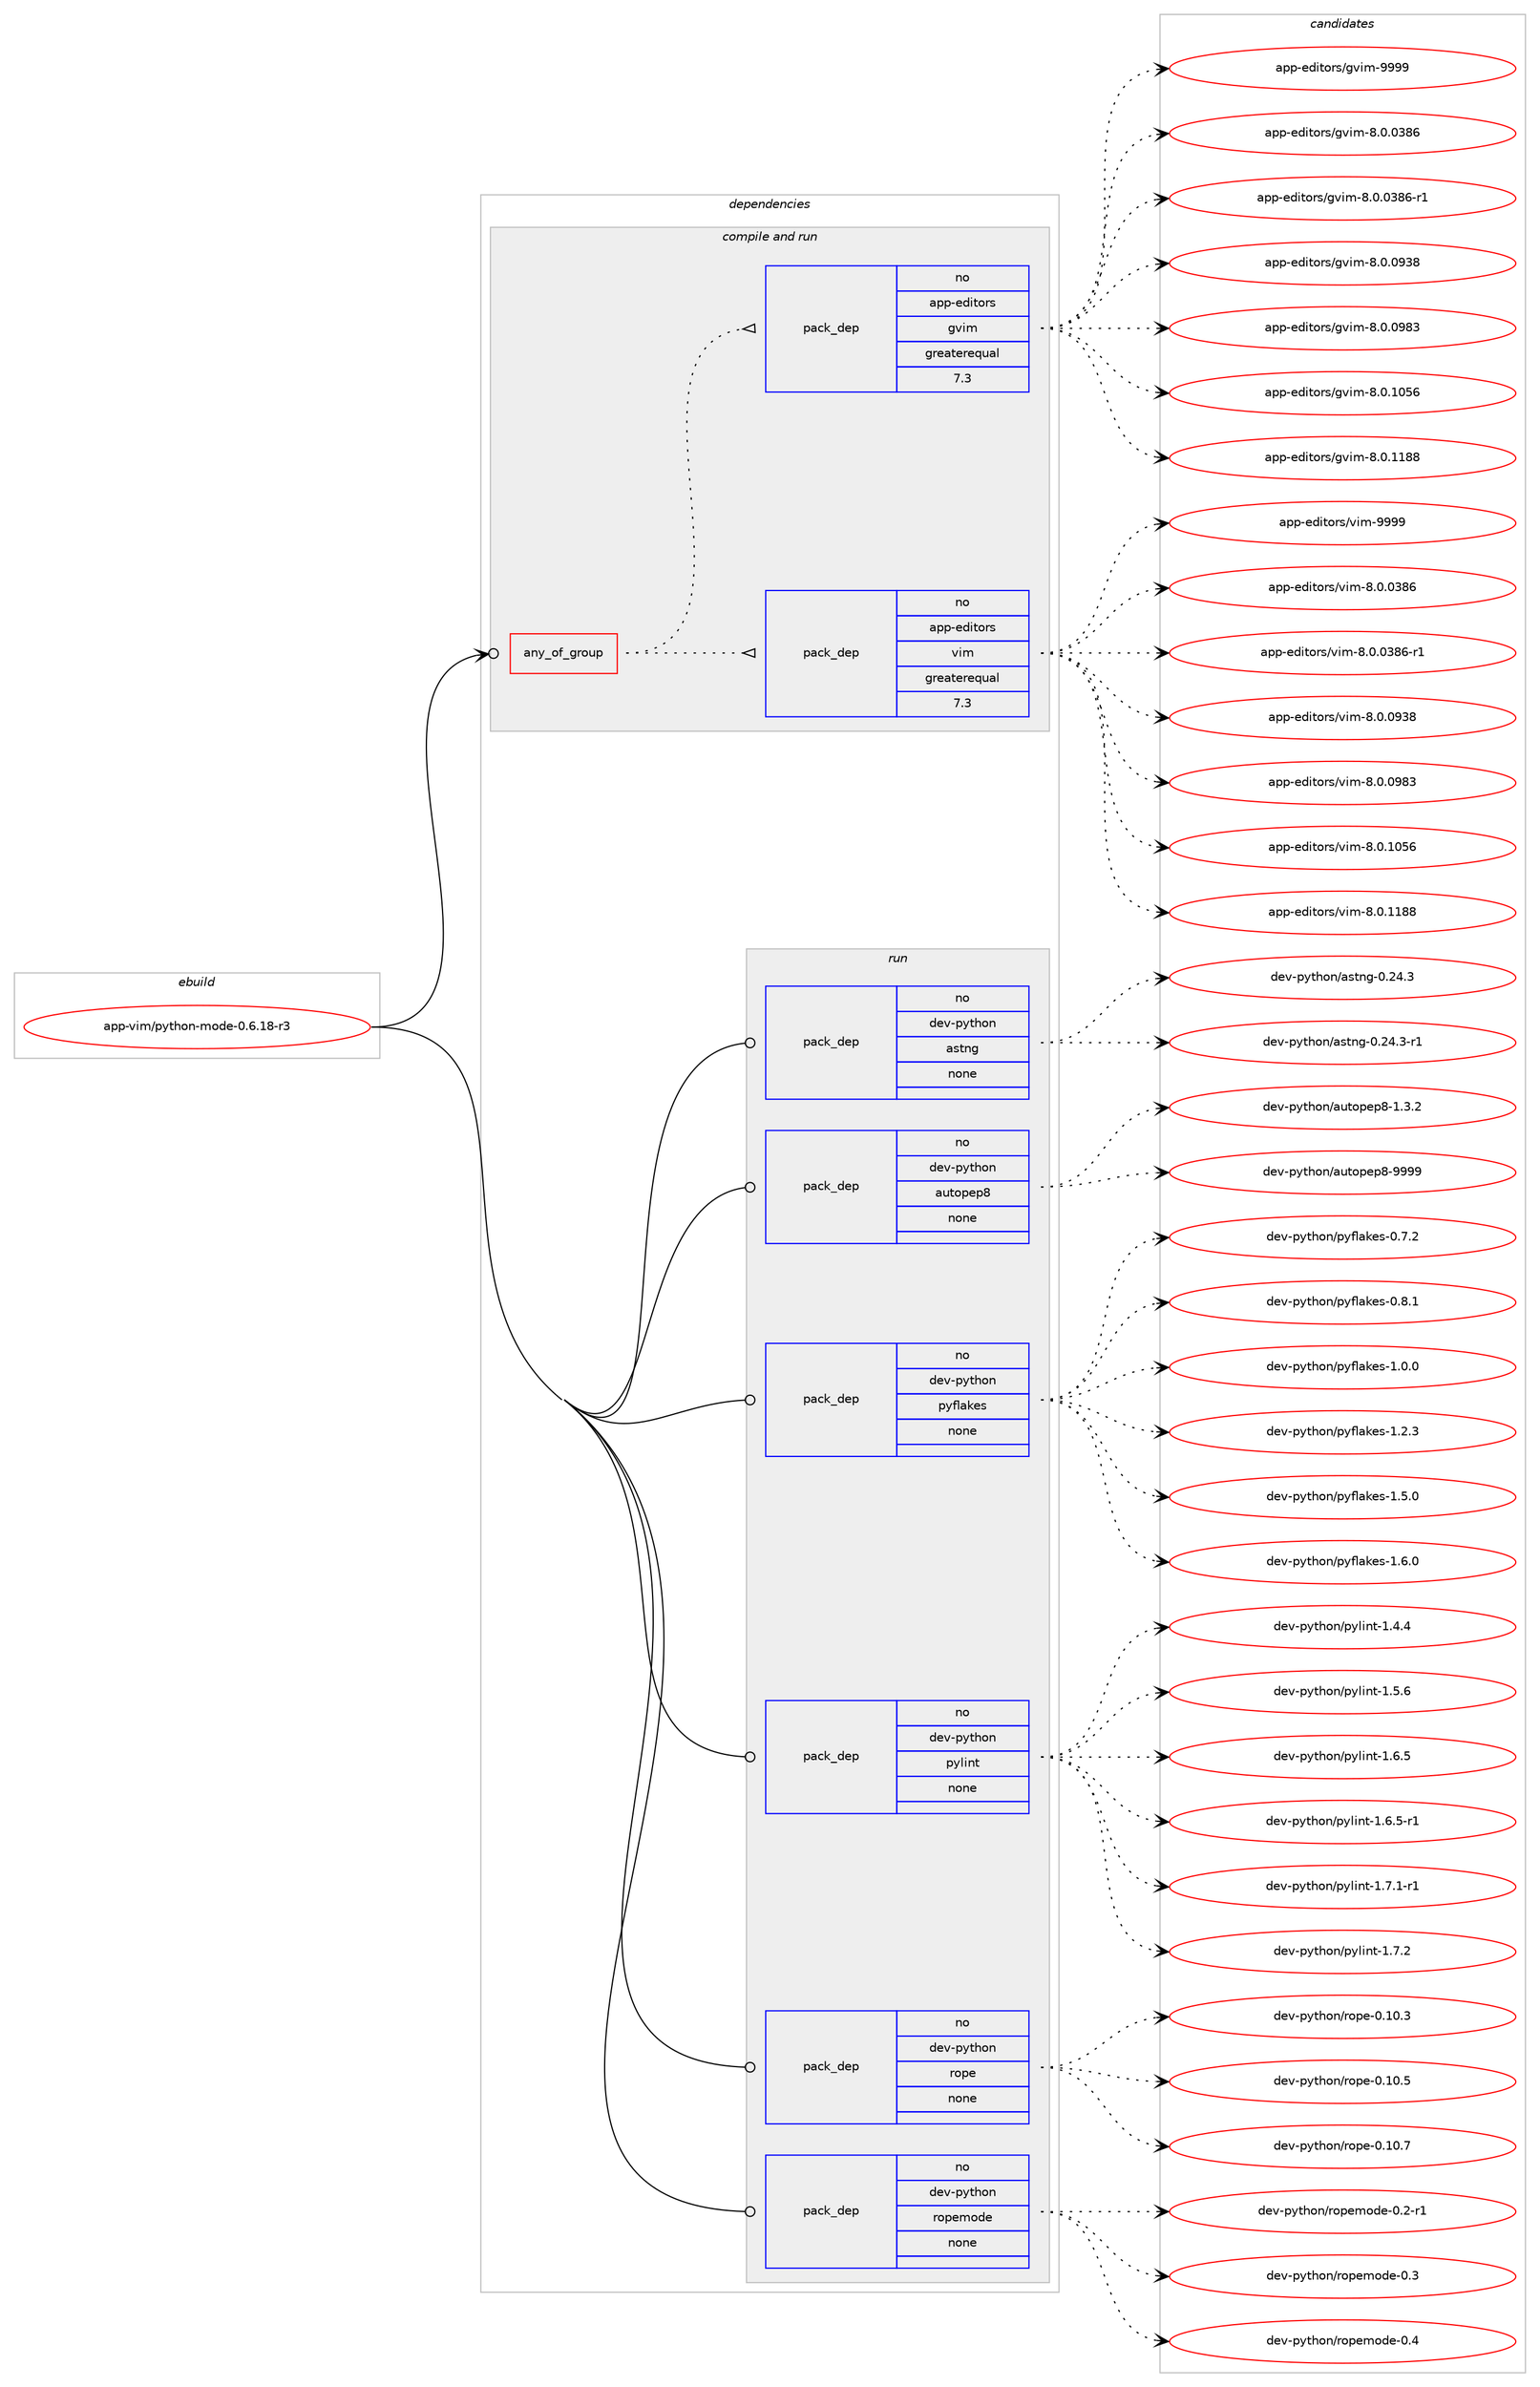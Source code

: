 digraph prolog {

# *************
# Graph options
# *************

newrank=true;
concentrate=true;
compound=true;
graph [rankdir=LR,fontname=Helvetica,fontsize=10,ranksep=1.5];#, ranksep=2.5, nodesep=0.2];
edge  [arrowhead=vee];
node  [fontname=Helvetica,fontsize=10];

# **********
# The ebuild
# **********

subgraph cluster_leftcol {
color=gray;
rank=same;
label=<<i>ebuild</i>>;
id [label="app-vim/python-mode-0.6.18-r3", color=red, width=4, href="../app-vim/python-mode-0.6.18-r3.svg"];
}

# ****************
# The dependencies
# ****************

subgraph cluster_midcol {
color=gray;
label=<<i>dependencies</i>>;
subgraph cluster_compile {
fillcolor="#eeeeee";
style=filled;
label=<<i>compile</i>>;
}
subgraph cluster_compileandrun {
fillcolor="#eeeeee";
style=filled;
label=<<i>compile and run</i>>;
subgraph any1297 {
dependency63352 [label=<<TABLE BORDER="0" CELLBORDER="1" CELLSPACING="0" CELLPADDING="4"><TR><TD CELLPADDING="10">any_of_group</TD></TR></TABLE>>, shape=none, color=red];subgraph pack46316 {
dependency63353 [label=<<TABLE BORDER="0" CELLBORDER="1" CELLSPACING="0" CELLPADDING="4" WIDTH="220"><TR><TD ROWSPAN="6" CELLPADDING="30">pack_dep</TD></TR><TR><TD WIDTH="110">no</TD></TR><TR><TD>app-editors</TD></TR><TR><TD>vim</TD></TR><TR><TD>greaterequal</TD></TR><TR><TD>7.3</TD></TR></TABLE>>, shape=none, color=blue];
}
dependency63352:e -> dependency63353:w [weight=20,style="dotted",arrowhead="oinv"];
subgraph pack46317 {
dependency63354 [label=<<TABLE BORDER="0" CELLBORDER="1" CELLSPACING="0" CELLPADDING="4" WIDTH="220"><TR><TD ROWSPAN="6" CELLPADDING="30">pack_dep</TD></TR><TR><TD WIDTH="110">no</TD></TR><TR><TD>app-editors</TD></TR><TR><TD>gvim</TD></TR><TR><TD>greaterequal</TD></TR><TR><TD>7.3</TD></TR></TABLE>>, shape=none, color=blue];
}
dependency63352:e -> dependency63354:w [weight=20,style="dotted",arrowhead="oinv"];
}
id:e -> dependency63352:w [weight=20,style="solid",arrowhead="odotvee"];
}
subgraph cluster_run {
fillcolor="#eeeeee";
style=filled;
label=<<i>run</i>>;
subgraph pack46318 {
dependency63355 [label=<<TABLE BORDER="0" CELLBORDER="1" CELLSPACING="0" CELLPADDING="4" WIDTH="220"><TR><TD ROWSPAN="6" CELLPADDING="30">pack_dep</TD></TR><TR><TD WIDTH="110">no</TD></TR><TR><TD>dev-python</TD></TR><TR><TD>astng</TD></TR><TR><TD>none</TD></TR><TR><TD></TD></TR></TABLE>>, shape=none, color=blue];
}
id:e -> dependency63355:w [weight=20,style="solid",arrowhead="odot"];
subgraph pack46319 {
dependency63356 [label=<<TABLE BORDER="0" CELLBORDER="1" CELLSPACING="0" CELLPADDING="4" WIDTH="220"><TR><TD ROWSPAN="6" CELLPADDING="30">pack_dep</TD></TR><TR><TD WIDTH="110">no</TD></TR><TR><TD>dev-python</TD></TR><TR><TD>autopep8</TD></TR><TR><TD>none</TD></TR><TR><TD></TD></TR></TABLE>>, shape=none, color=blue];
}
id:e -> dependency63356:w [weight=20,style="solid",arrowhead="odot"];
subgraph pack46320 {
dependency63357 [label=<<TABLE BORDER="0" CELLBORDER="1" CELLSPACING="0" CELLPADDING="4" WIDTH="220"><TR><TD ROWSPAN="6" CELLPADDING="30">pack_dep</TD></TR><TR><TD WIDTH="110">no</TD></TR><TR><TD>dev-python</TD></TR><TR><TD>pyflakes</TD></TR><TR><TD>none</TD></TR><TR><TD></TD></TR></TABLE>>, shape=none, color=blue];
}
id:e -> dependency63357:w [weight=20,style="solid",arrowhead="odot"];
subgraph pack46321 {
dependency63358 [label=<<TABLE BORDER="0" CELLBORDER="1" CELLSPACING="0" CELLPADDING="4" WIDTH="220"><TR><TD ROWSPAN="6" CELLPADDING="30">pack_dep</TD></TR><TR><TD WIDTH="110">no</TD></TR><TR><TD>dev-python</TD></TR><TR><TD>pylint</TD></TR><TR><TD>none</TD></TR><TR><TD></TD></TR></TABLE>>, shape=none, color=blue];
}
id:e -> dependency63358:w [weight=20,style="solid",arrowhead="odot"];
subgraph pack46322 {
dependency63359 [label=<<TABLE BORDER="0" CELLBORDER="1" CELLSPACING="0" CELLPADDING="4" WIDTH="220"><TR><TD ROWSPAN="6" CELLPADDING="30">pack_dep</TD></TR><TR><TD WIDTH="110">no</TD></TR><TR><TD>dev-python</TD></TR><TR><TD>rope</TD></TR><TR><TD>none</TD></TR><TR><TD></TD></TR></TABLE>>, shape=none, color=blue];
}
id:e -> dependency63359:w [weight=20,style="solid",arrowhead="odot"];
subgraph pack46323 {
dependency63360 [label=<<TABLE BORDER="0" CELLBORDER="1" CELLSPACING="0" CELLPADDING="4" WIDTH="220"><TR><TD ROWSPAN="6" CELLPADDING="30">pack_dep</TD></TR><TR><TD WIDTH="110">no</TD></TR><TR><TD>dev-python</TD></TR><TR><TD>ropemode</TD></TR><TR><TD>none</TD></TR><TR><TD></TD></TR></TABLE>>, shape=none, color=blue];
}
id:e -> dependency63360:w [weight=20,style="solid",arrowhead="odot"];
}
}

# **************
# The candidates
# **************

subgraph cluster_choices {
rank=same;
color=gray;
label=<<i>candidates</i>>;

subgraph choice46316 {
color=black;
nodesep=1;
choice971121124510110010511611111411547118105109455646484648515654 [label="app-editors/vim-8.0.0386", color=red, width=4,href="../app-editors/vim-8.0.0386.svg"];
choice9711211245101100105116111114115471181051094556464846485156544511449 [label="app-editors/vim-8.0.0386-r1", color=red, width=4,href="../app-editors/vim-8.0.0386-r1.svg"];
choice971121124510110010511611111411547118105109455646484648575156 [label="app-editors/vim-8.0.0938", color=red, width=4,href="../app-editors/vim-8.0.0938.svg"];
choice971121124510110010511611111411547118105109455646484648575651 [label="app-editors/vim-8.0.0983", color=red, width=4,href="../app-editors/vim-8.0.0983.svg"];
choice971121124510110010511611111411547118105109455646484649485354 [label="app-editors/vim-8.0.1056", color=red, width=4,href="../app-editors/vim-8.0.1056.svg"];
choice971121124510110010511611111411547118105109455646484649495656 [label="app-editors/vim-8.0.1188", color=red, width=4,href="../app-editors/vim-8.0.1188.svg"];
choice9711211245101100105116111114115471181051094557575757 [label="app-editors/vim-9999", color=red, width=4,href="../app-editors/vim-9999.svg"];
dependency63353:e -> choice971121124510110010511611111411547118105109455646484648515654:w [style=dotted,weight="100"];
dependency63353:e -> choice9711211245101100105116111114115471181051094556464846485156544511449:w [style=dotted,weight="100"];
dependency63353:e -> choice971121124510110010511611111411547118105109455646484648575156:w [style=dotted,weight="100"];
dependency63353:e -> choice971121124510110010511611111411547118105109455646484648575651:w [style=dotted,weight="100"];
dependency63353:e -> choice971121124510110010511611111411547118105109455646484649485354:w [style=dotted,weight="100"];
dependency63353:e -> choice971121124510110010511611111411547118105109455646484649495656:w [style=dotted,weight="100"];
dependency63353:e -> choice9711211245101100105116111114115471181051094557575757:w [style=dotted,weight="100"];
}
subgraph choice46317 {
color=black;
nodesep=1;
choice971121124510110010511611111411547103118105109455646484648515654 [label="app-editors/gvim-8.0.0386", color=red, width=4,href="../app-editors/gvim-8.0.0386.svg"];
choice9711211245101100105116111114115471031181051094556464846485156544511449 [label="app-editors/gvim-8.0.0386-r1", color=red, width=4,href="../app-editors/gvim-8.0.0386-r1.svg"];
choice971121124510110010511611111411547103118105109455646484648575156 [label="app-editors/gvim-8.0.0938", color=red, width=4,href="../app-editors/gvim-8.0.0938.svg"];
choice971121124510110010511611111411547103118105109455646484648575651 [label="app-editors/gvim-8.0.0983", color=red, width=4,href="../app-editors/gvim-8.0.0983.svg"];
choice971121124510110010511611111411547103118105109455646484649485354 [label="app-editors/gvim-8.0.1056", color=red, width=4,href="../app-editors/gvim-8.0.1056.svg"];
choice971121124510110010511611111411547103118105109455646484649495656 [label="app-editors/gvim-8.0.1188", color=red, width=4,href="../app-editors/gvim-8.0.1188.svg"];
choice9711211245101100105116111114115471031181051094557575757 [label="app-editors/gvim-9999", color=red, width=4,href="../app-editors/gvim-9999.svg"];
dependency63354:e -> choice971121124510110010511611111411547103118105109455646484648515654:w [style=dotted,weight="100"];
dependency63354:e -> choice9711211245101100105116111114115471031181051094556464846485156544511449:w [style=dotted,weight="100"];
dependency63354:e -> choice971121124510110010511611111411547103118105109455646484648575156:w [style=dotted,weight="100"];
dependency63354:e -> choice971121124510110010511611111411547103118105109455646484648575651:w [style=dotted,weight="100"];
dependency63354:e -> choice971121124510110010511611111411547103118105109455646484649485354:w [style=dotted,weight="100"];
dependency63354:e -> choice971121124510110010511611111411547103118105109455646484649495656:w [style=dotted,weight="100"];
dependency63354:e -> choice9711211245101100105116111114115471031181051094557575757:w [style=dotted,weight="100"];
}
subgraph choice46318 {
color=black;
nodesep=1;
choice10010111845112121116104111110479711511611010345484650524651 [label="dev-python/astng-0.24.3", color=red, width=4,href="../dev-python/astng-0.24.3.svg"];
choice100101118451121211161041111104797115116110103454846505246514511449 [label="dev-python/astng-0.24.3-r1", color=red, width=4,href="../dev-python/astng-0.24.3-r1.svg"];
dependency63355:e -> choice10010111845112121116104111110479711511611010345484650524651:w [style=dotted,weight="100"];
dependency63355:e -> choice100101118451121211161041111104797115116110103454846505246514511449:w [style=dotted,weight="100"];
}
subgraph choice46319 {
color=black;
nodesep=1;
choice10010111845112121116104111110479711711611111210111256454946514650 [label="dev-python/autopep8-1.3.2", color=red, width=4,href="../dev-python/autopep8-1.3.2.svg"];
choice100101118451121211161041111104797117116111112101112564557575757 [label="dev-python/autopep8-9999", color=red, width=4,href="../dev-python/autopep8-9999.svg"];
dependency63356:e -> choice10010111845112121116104111110479711711611111210111256454946514650:w [style=dotted,weight="100"];
dependency63356:e -> choice100101118451121211161041111104797117116111112101112564557575757:w [style=dotted,weight="100"];
}
subgraph choice46320 {
color=black;
nodesep=1;
choice100101118451121211161041111104711212110210897107101115454846554650 [label="dev-python/pyflakes-0.7.2", color=red, width=4,href="../dev-python/pyflakes-0.7.2.svg"];
choice100101118451121211161041111104711212110210897107101115454846564649 [label="dev-python/pyflakes-0.8.1", color=red, width=4,href="../dev-python/pyflakes-0.8.1.svg"];
choice100101118451121211161041111104711212110210897107101115454946484648 [label="dev-python/pyflakes-1.0.0", color=red, width=4,href="../dev-python/pyflakes-1.0.0.svg"];
choice100101118451121211161041111104711212110210897107101115454946504651 [label="dev-python/pyflakes-1.2.3", color=red, width=4,href="../dev-python/pyflakes-1.2.3.svg"];
choice100101118451121211161041111104711212110210897107101115454946534648 [label="dev-python/pyflakes-1.5.0", color=red, width=4,href="../dev-python/pyflakes-1.5.0.svg"];
choice100101118451121211161041111104711212110210897107101115454946544648 [label="dev-python/pyflakes-1.6.0", color=red, width=4,href="../dev-python/pyflakes-1.6.0.svg"];
dependency63357:e -> choice100101118451121211161041111104711212110210897107101115454846554650:w [style=dotted,weight="100"];
dependency63357:e -> choice100101118451121211161041111104711212110210897107101115454846564649:w [style=dotted,weight="100"];
dependency63357:e -> choice100101118451121211161041111104711212110210897107101115454946484648:w [style=dotted,weight="100"];
dependency63357:e -> choice100101118451121211161041111104711212110210897107101115454946504651:w [style=dotted,weight="100"];
dependency63357:e -> choice100101118451121211161041111104711212110210897107101115454946534648:w [style=dotted,weight="100"];
dependency63357:e -> choice100101118451121211161041111104711212110210897107101115454946544648:w [style=dotted,weight="100"];
}
subgraph choice46321 {
color=black;
nodesep=1;
choice1001011184511212111610411111047112121108105110116454946524652 [label="dev-python/pylint-1.4.4", color=red, width=4,href="../dev-python/pylint-1.4.4.svg"];
choice1001011184511212111610411111047112121108105110116454946534654 [label="dev-python/pylint-1.5.6", color=red, width=4,href="../dev-python/pylint-1.5.6.svg"];
choice1001011184511212111610411111047112121108105110116454946544653 [label="dev-python/pylint-1.6.5", color=red, width=4,href="../dev-python/pylint-1.6.5.svg"];
choice10010111845112121116104111110471121211081051101164549465446534511449 [label="dev-python/pylint-1.6.5-r1", color=red, width=4,href="../dev-python/pylint-1.6.5-r1.svg"];
choice10010111845112121116104111110471121211081051101164549465546494511449 [label="dev-python/pylint-1.7.1-r1", color=red, width=4,href="../dev-python/pylint-1.7.1-r1.svg"];
choice1001011184511212111610411111047112121108105110116454946554650 [label="dev-python/pylint-1.7.2", color=red, width=4,href="../dev-python/pylint-1.7.2.svg"];
dependency63358:e -> choice1001011184511212111610411111047112121108105110116454946524652:w [style=dotted,weight="100"];
dependency63358:e -> choice1001011184511212111610411111047112121108105110116454946534654:w [style=dotted,weight="100"];
dependency63358:e -> choice1001011184511212111610411111047112121108105110116454946544653:w [style=dotted,weight="100"];
dependency63358:e -> choice10010111845112121116104111110471121211081051101164549465446534511449:w [style=dotted,weight="100"];
dependency63358:e -> choice10010111845112121116104111110471121211081051101164549465546494511449:w [style=dotted,weight="100"];
dependency63358:e -> choice1001011184511212111610411111047112121108105110116454946554650:w [style=dotted,weight="100"];
}
subgraph choice46322 {
color=black;
nodesep=1;
choice100101118451121211161041111104711411111210145484649484651 [label="dev-python/rope-0.10.3", color=red, width=4,href="../dev-python/rope-0.10.3.svg"];
choice100101118451121211161041111104711411111210145484649484653 [label="dev-python/rope-0.10.5", color=red, width=4,href="../dev-python/rope-0.10.5.svg"];
choice100101118451121211161041111104711411111210145484649484655 [label="dev-python/rope-0.10.7", color=red, width=4,href="../dev-python/rope-0.10.7.svg"];
dependency63359:e -> choice100101118451121211161041111104711411111210145484649484651:w [style=dotted,weight="100"];
dependency63359:e -> choice100101118451121211161041111104711411111210145484649484653:w [style=dotted,weight="100"];
dependency63359:e -> choice100101118451121211161041111104711411111210145484649484655:w [style=dotted,weight="100"];
}
subgraph choice46323 {
color=black;
nodesep=1;
choice1001011184511212111610411111047114111112101109111100101454846504511449 [label="dev-python/ropemode-0.2-r1", color=red, width=4,href="../dev-python/ropemode-0.2-r1.svg"];
choice100101118451121211161041111104711411111210110911110010145484651 [label="dev-python/ropemode-0.3", color=red, width=4,href="../dev-python/ropemode-0.3.svg"];
choice100101118451121211161041111104711411111210110911110010145484652 [label="dev-python/ropemode-0.4", color=red, width=4,href="../dev-python/ropemode-0.4.svg"];
dependency63360:e -> choice1001011184511212111610411111047114111112101109111100101454846504511449:w [style=dotted,weight="100"];
dependency63360:e -> choice100101118451121211161041111104711411111210110911110010145484651:w [style=dotted,weight="100"];
dependency63360:e -> choice100101118451121211161041111104711411111210110911110010145484652:w [style=dotted,weight="100"];
}
}

}
